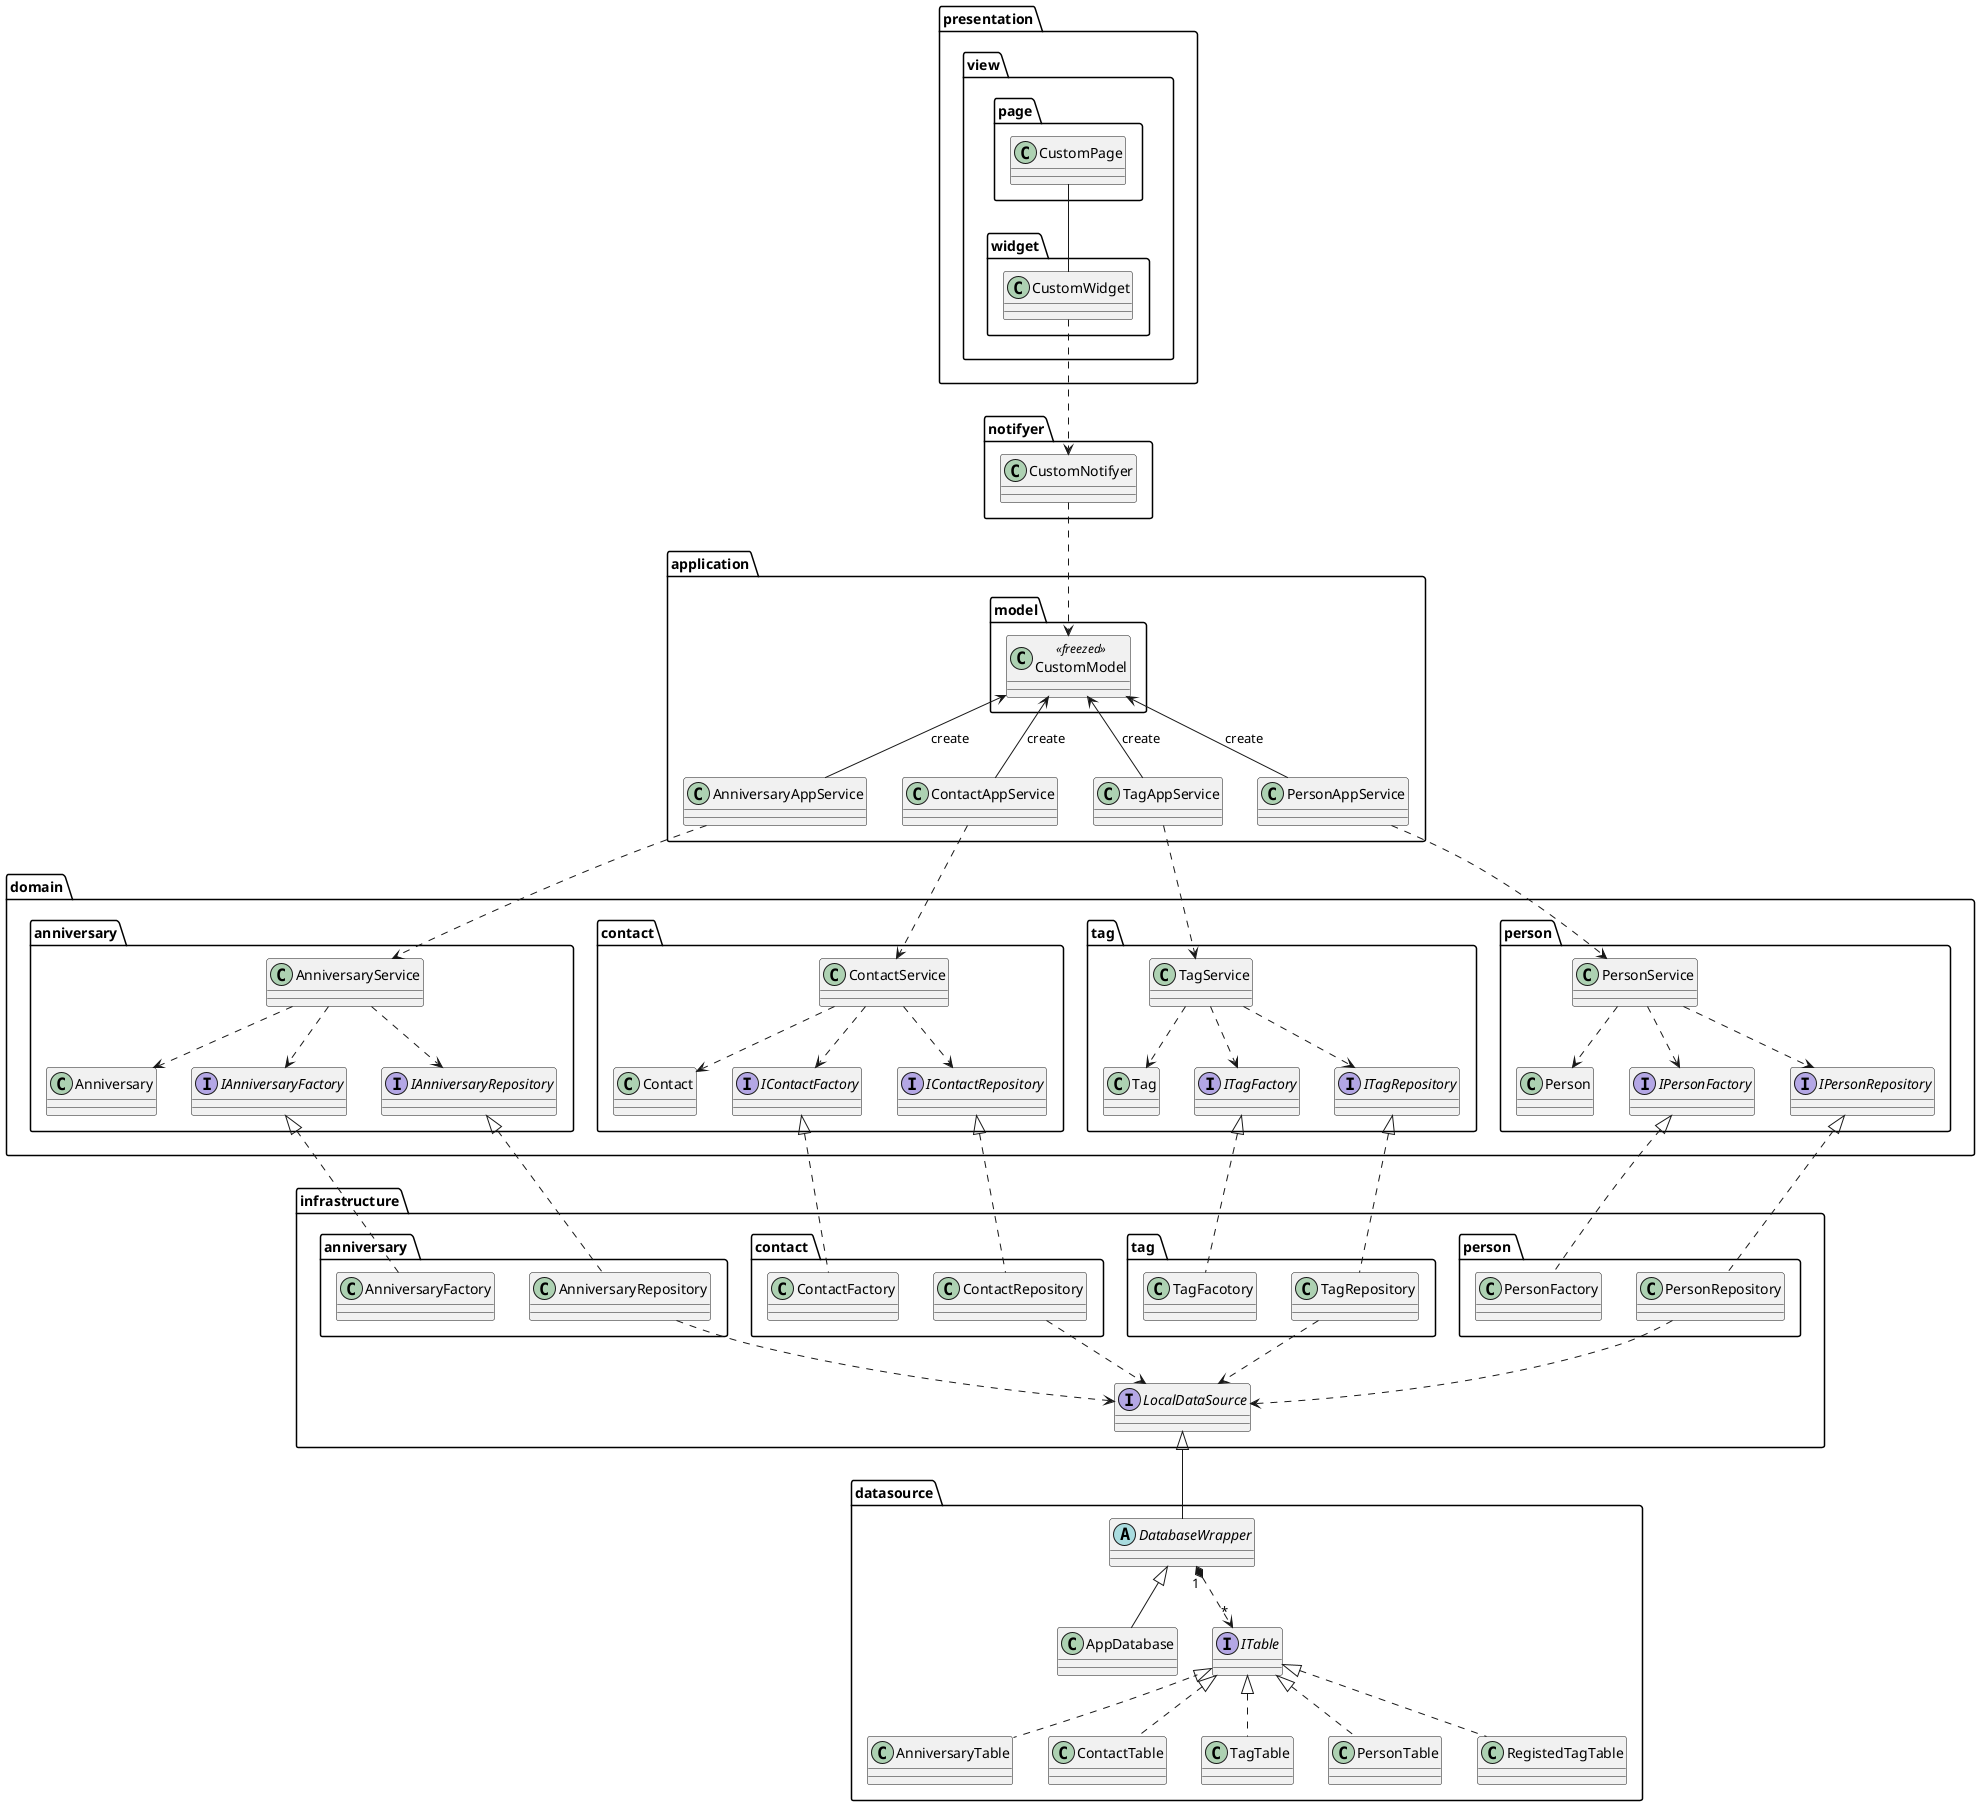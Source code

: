 @startuml

package presentation {
    package view {
        package page {
            class CustomPage
        }
        package widget {
            class CustomWidget
        }
    }
}

package notifyer {
    class CustomNotifyer
}

package application {
    package model {
        class CustomModel<<freezed>>
    }
    class AnniversaryAppService
    class ContactAppService
    class TagAppService
    class PersonAppService
}

package domain {
    package anniversary {
        class Anniversary
        class AnniversaryService
        interface IAnniversaryFactory
        interface IAnniversaryRepository
    }
    package contact {
        class Contact
        class ContactService
        interface IContactFactory
        interface IContactRepository
    }
    package tag {
        class Tag
        class TagService
        interface ITagFactory
        interface ITagRepository
    }
    package person {
        class Person
        class PersonService
        interface IPersonFactory
        interface IPersonRepository
    }
}

package infrastructure {
    package "anniversary " {
        class AnniversaryFactory
        class AnniversaryRepository
    }
    package "contact " {
        class ContactFactory
        class ContactRepository
    }
    package "tag " {
        class TagFacotory
        class TagRepository
    }
    package "person " {
        class PersonFactory
        class PersonRepository
    }
    interface LocalDataSource
}

package datasource {
    class AppDatabase
    class AnniversaryTable
    class ContactTable
    class TagTable
    class PersonTable
    class RegistedTagTable
    abstract DatabaseWrapper
    interface ITable
}

' view
CustomPage -- CustomWidget

' view - notifyer
CustomWidget ..> CustomNotifyer

' notifyer - application
CustomNotifyer ..> CustomModel

' application
CustomModel <-- AnniversaryAppService : create
CustomModel <-- ContactAppService : create
CustomModel <-- TagAppService : create
CustomModel <-- PersonAppService : create

' application - domain
AnniversaryAppService ..> AnniversaryService
ContactAppService ..> ContactService
TagAppService ..> TagService
PersonAppService ..> PersonService

' domain
AnniversaryService ..> Anniversary
AnniversaryService ..> IAnniversaryFactory
AnniversaryService ..> IAnniversaryRepository
ContactService ..> Contact
ContactService ..> IContactFactory
ContactService ..> IContactRepository
TagService ..> Tag
TagService ..> ITagFactory
TagService ..> ITagRepository
PersonService ..> Person
PersonService ..> IPersonRepository
PersonService ..> IPersonFactory

' domain - infrastructure
IAnniversaryRepository <|.. AnniversaryRepository
IAnniversaryFactory <|.. AnniversaryFactory
IContactFactory <|.. ContactFactory
IContactRepository <|.. ContactRepository
ITagFactory <|.. TagFacotory
ITagRepository <|.. TagRepository
IPersonFactory <|.. PersonFactory
IPersonRepository <|.. PersonRepository

' infrastructure
AnniversaryRepository ..> LocalDataSource
ContactRepository ..> LocalDataSource
TagRepository ..> LocalDataSource
PersonRepository ..> LocalDataSource

' infrastructure - datasource
LocalDataSource <|-- DatabaseWrapper

' datasource
DatabaseWrapper <|-- AppDatabase
DatabaseWrapper "1" *..> "*" ITable
ITable <|.. AnniversaryTable
ITable <|.. ContactTable
ITable <|.. TagTable
ITable <|.. PersonTable
ITable <|.. RegistedTagTable

@enduml